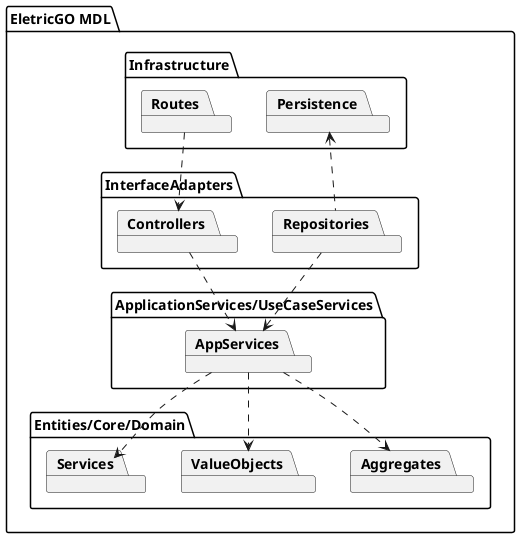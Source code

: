 @startuml Diagram

top to bottom direction

package "EletricGO MDL"{

package Infrastructure{
    package Persistence
    
    package Routes
    
}
package InterfaceAdapters{
    package Controllers 
    
    package Repositories
    
}

package ApplicationServices/UseCaseServices {
    package AppServices
    
}

package Entities/Core/Domain {
    package Aggregates 
    
    package ValueObjects 
    
    package Services 
    
}
}

Routes ..> Controllers
Controllers ..> AppServices
Persistence <.. Repositories
AppServices <.. Repositories
AppServices ..> Aggregates
AppServices ..> ValueObjects
AppServices ..> Services

@enduml